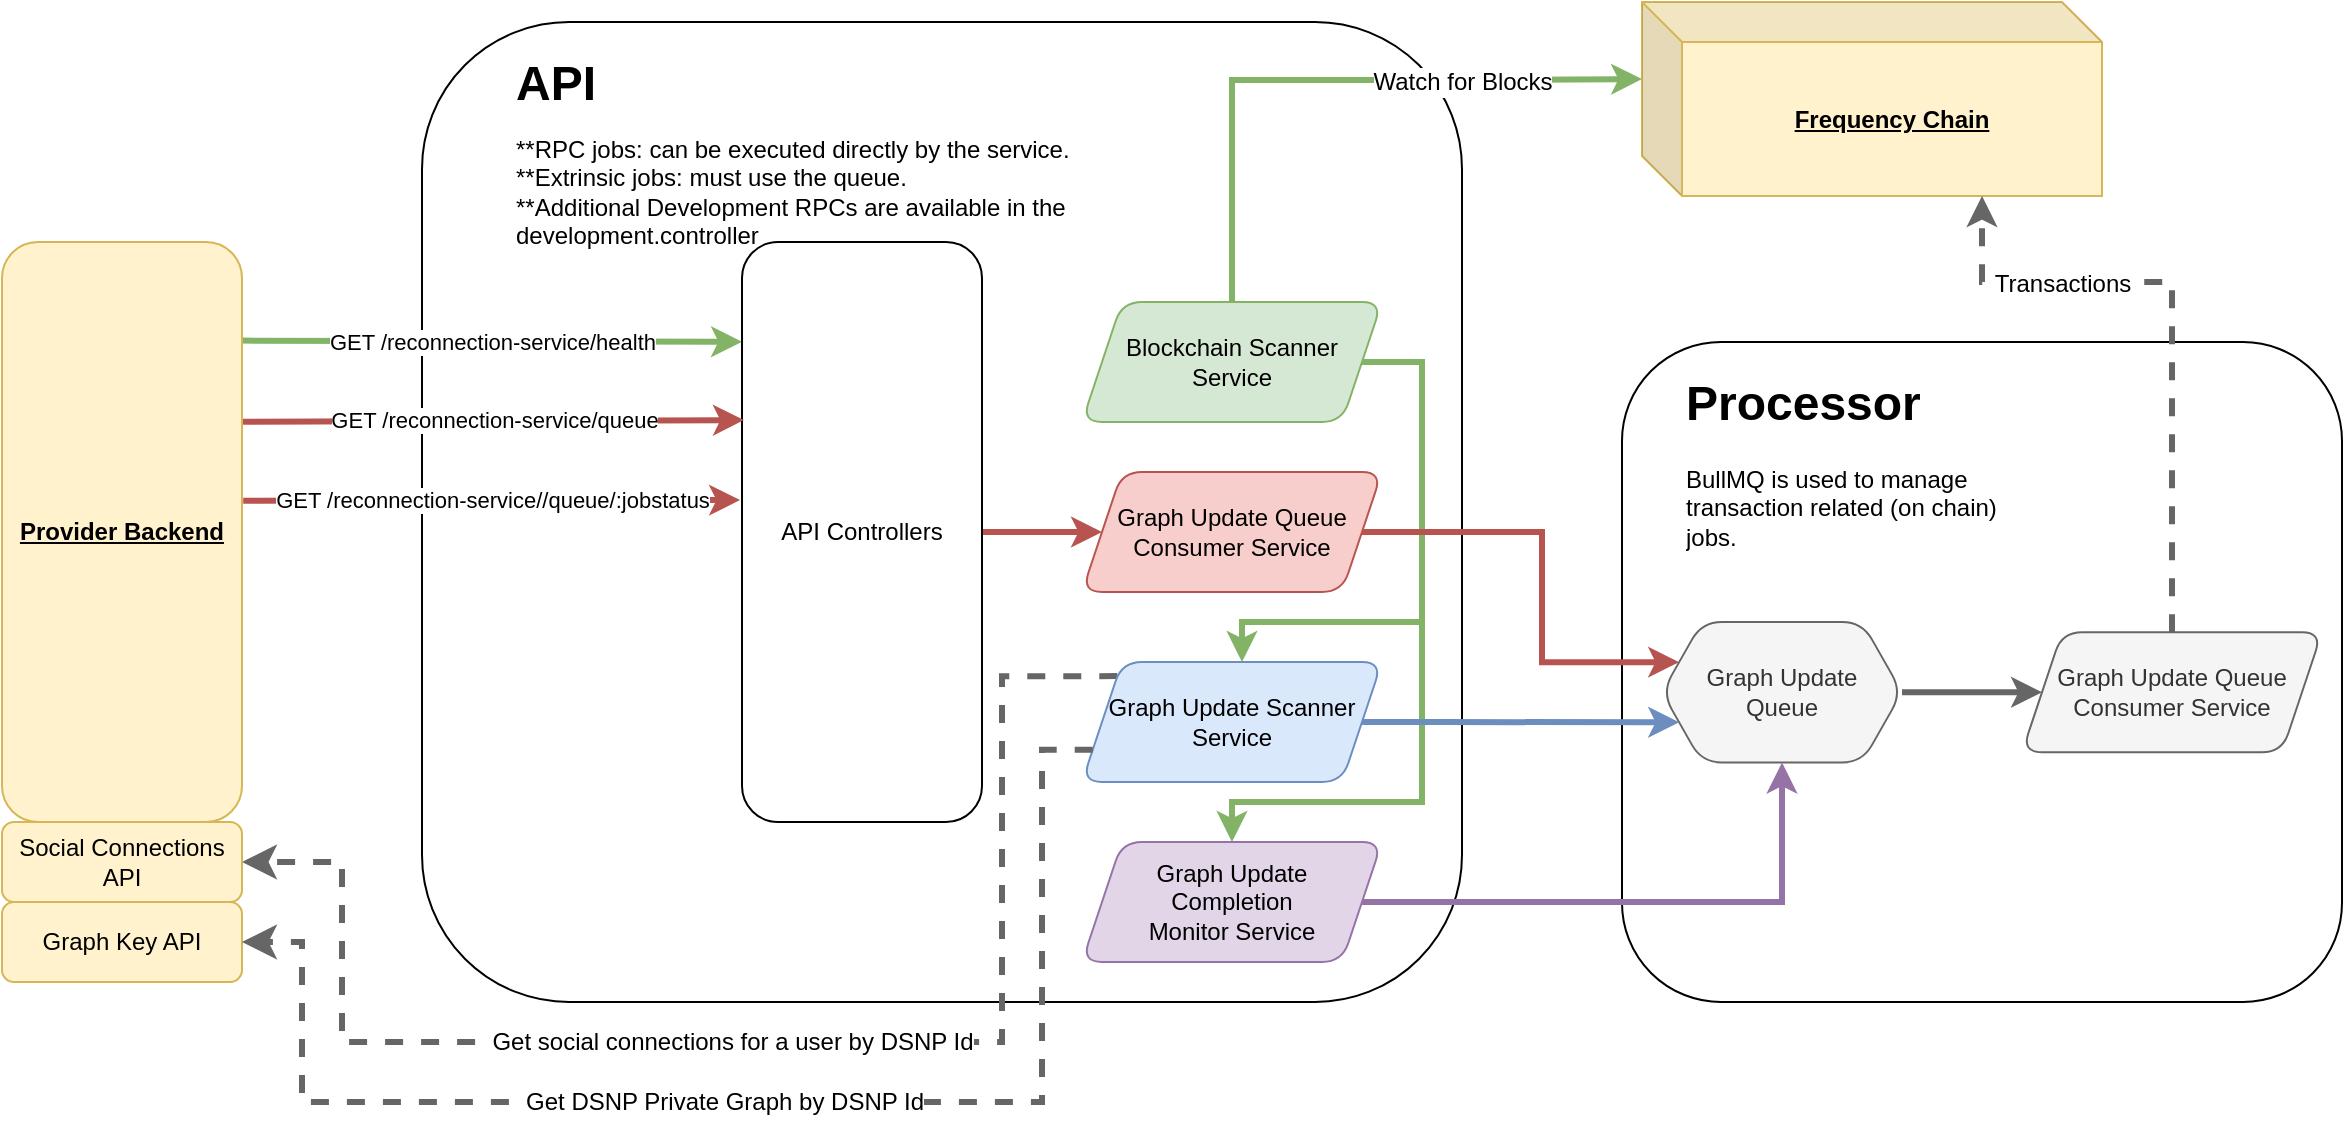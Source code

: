 <mxfile version="23.0.2" type="device">
  <diagram id="-NZCvJOlYVIJsy2IGn_z" name="Page-1">
    <mxGraphModel dx="2284" dy="879" grid="1" gridSize="10" guides="1" tooltips="1" connect="1" arrows="1" fold="1" page="1" pageScale="1" pageWidth="850" pageHeight="1100" math="0" shadow="0">
      <root>
        <mxCell id="0" />
        <mxCell id="1" parent="0" />
        <mxCell id="33" value="" style="rounded=1;whiteSpace=wrap;html=1;" parent="1" vertex="1">
          <mxGeometry x="-280" y="240" width="520" height="490" as="geometry" />
        </mxCell>
        <mxCell id="34" value="" style="rounded=1;whiteSpace=wrap;html=1;" parent="1" vertex="1">
          <mxGeometry x="320" y="400" width="360" height="330" as="geometry" />
        </mxCell>
        <mxCell id="35" value="GET /reconnection-service/health" style="endArrow=classic;html=1;rounded=0;fillColor=#d5e8d4;strokeColor=#82b366;strokeWidth=3;exitX=0.996;exitY=0.17;exitDx=0;exitDy=0;exitPerimeter=0;entryX=0;entryY=0.172;entryDx=0;entryDy=0;entryPerimeter=0;" parent="1" source="45" target="41" edge="1">
          <mxGeometry width="50" height="50" relative="1" as="geometry">
            <mxPoint x="-260" y="400" as="sourcePoint" />
            <mxPoint x="-140" y="400" as="targetPoint" />
          </mxGeometry>
        </mxCell>
        <mxCell id="8ixYzzpMh5PxH4ddAJ65-78" style="edgeStyle=orthogonalEdgeStyle;rounded=0;hachureGap=4;orthogonalLoop=1;jettySize=auto;html=1;exitX=1;exitY=0.5;exitDx=0;exitDy=0;entryX=0;entryY=0.5;entryDx=0;entryDy=0;fontFamily=Architects Daughter;fontSource=https%3A%2F%2Ffonts.googleapis.com%2Fcss%3Ffamily%3DArchitects%2BDaughter;fontSize=16;fillColor=#f8cecc;strokeColor=#b85450;strokeWidth=3;" edge="1" parent="1" source="41" target="8ixYzzpMh5PxH4ddAJ65-77">
          <mxGeometry relative="1" as="geometry" />
        </mxCell>
        <mxCell id="41" value="API Controllers" style="rounded=1;whiteSpace=wrap;html=1;" parent="1" vertex="1">
          <mxGeometry x="-120" y="350" width="120" height="290" as="geometry" />
        </mxCell>
        <mxCell id="42" value="&lt;div&gt;GET /reconnection-service/queue&lt;/div&gt;" style="endArrow=classic;html=1;rounded=0;entryX=0.008;entryY=0.307;entryDx=0;entryDy=0;fillColor=#f8cecc;strokeColor=#b85450;strokeWidth=3;entryPerimeter=0;exitX=0.998;exitY=0.31;exitDx=0;exitDy=0;exitPerimeter=0;" parent="1" source="45" target="41" edge="1">
          <mxGeometry x="0.003" width="50" height="50" relative="1" as="geometry">
            <mxPoint x="-260" y="439" as="sourcePoint" />
            <mxPoint x="-140" y="470" as="targetPoint" />
            <mxPoint as="offset" />
          </mxGeometry>
        </mxCell>
        <mxCell id="43" value="&lt;div&gt;GET /reconnection-service//queue/:jobstatus&lt;/div&gt;" style="endArrow=classic;html=1;rounded=0;entryX=-0.008;entryY=0.445;entryDx=0;entryDy=0;fillColor=#f8cecc;strokeColor=#b85450;strokeWidth=3;entryPerimeter=0;exitX=1.005;exitY=0.446;exitDx=0;exitDy=0;exitPerimeter=0;" parent="1" source="45" target="41" edge="1">
          <mxGeometry width="50" height="50" relative="1" as="geometry">
            <mxPoint x="-270" y="479" as="sourcePoint" />
            <mxPoint x="-130" y="490" as="targetPoint" />
          </mxGeometry>
        </mxCell>
        <mxCell id="45" value="&lt;u&gt;&lt;b&gt;Provider Backend&lt;/b&gt;&lt;/u&gt;" style="rounded=1;whiteSpace=wrap;html=1;fillColor=#fff2cc;strokeColor=#d6b656;fontColor=#000000;" parent="1" vertex="1">
          <mxGeometry x="-490" y="350" width="120" height="290" as="geometry" />
        </mxCell>
        <mxCell id="46" value="" style="endArrow=classic;html=1;rounded=0;fontSize=12;startSize=8;endSize=8;edgeStyle=orthogonalEdgeStyle;strokeWidth=3;fillColor=#f5f5f5;strokeColor=#666666;dashed=1;entryX=1;entryY=0.5;entryDx=0;entryDy=0;exitX=0;exitY=0;exitDx=0;exitDy=0;" parent="1" source="8ixYzzpMh5PxH4ddAJ65-80" target="49" edge="1">
          <mxGeometry width="50" height="50" relative="1" as="geometry">
            <mxPoint x="160" y="680" as="sourcePoint" />
            <mxPoint x="-520" y="720" as="targetPoint" />
            <Array as="points">
              <mxPoint x="10" y="567" />
              <mxPoint x="10" y="750" />
              <mxPoint x="-320" y="750" />
              <mxPoint x="-320" y="660" />
            </Array>
          </mxGeometry>
        </mxCell>
        <mxCell id="47" value="Get social connections for a user by DSNP Id" style="edgeLabel;html=1;align=center;verticalAlign=middle;resizable=0;points=[];fontSize=12;" parent="46" vertex="1" connectable="0">
          <mxGeometry x="0.056" relative="1" as="geometry">
            <mxPoint x="-1" as="offset" />
          </mxGeometry>
        </mxCell>
        <mxCell id="49" value="Social Connections API" style="rounded=1;whiteSpace=wrap;html=1;fillColor=#fff2cc;strokeColor=#d6b656;fontColor=#000000;" parent="1" vertex="1">
          <mxGeometry x="-490" y="640" width="120" height="40" as="geometry" />
        </mxCell>
        <mxCell id="58" value="&lt;h1 style=&quot;margin-top: 0px;&quot;&gt;Processor&lt;/h1&gt;&lt;p&gt;BullMQ is used to manage transaction related (on chain) jobs.&lt;/p&gt;" style="text;html=1;whiteSpace=wrap;overflow=hidden;rounded=0;fontFamily=Helvetica;fontSize=12;fontColor=default;" parent="1" vertex="1">
          <mxGeometry x="350" y="409.75" width="170" height="120" as="geometry" />
        </mxCell>
        <mxCell id="59" value="&lt;h1 style=&quot;margin-top: 0px;&quot;&gt;&lt;span style=&quot;background-color: initial;&quot;&gt;API&lt;/span&gt;&lt;/h1&gt;" style="text;html=1;whiteSpace=wrap;overflow=hidden;rounded=0;fontFamily=Helvetica;fontSize=12;fontColor=default;" parent="1" vertex="1">
          <mxGeometry x="-235" y="250" width="295" height="40" as="geometry" />
        </mxCell>
        <mxCell id="8ixYzzpMh5PxH4ddAJ65-94" style="edgeStyle=orthogonalEdgeStyle;rounded=0;hachureGap=4;orthogonalLoop=1;jettySize=auto;html=1;exitX=1;exitY=0.5;exitDx=0;exitDy=0;fontFamily=Architects Daughter;fontSource=https%3A%2F%2Ffonts.googleapis.com%2Fcss%3Ffamily%3DArchitects%2BDaughter;fontSize=16;fillColor=#f5f5f5;strokeColor=#666666;strokeWidth=3;" edge="1" parent="1" source="64" target="8ixYzzpMh5PxH4ddAJ65-93">
          <mxGeometry relative="1" as="geometry" />
        </mxCell>
        <mxCell id="64" value="Graph Update&lt;br&gt;Queue" style="shape=hexagon;perimeter=hexagonPerimeter2;whiteSpace=wrap;html=1;fixedSize=1;rounded=1;strokeColor=#666666;align=center;verticalAlign=middle;fontFamily=Helvetica;fontSize=12;fillColor=#f5f5f5;fontColor=#333333;" parent="1" vertex="1">
          <mxGeometry x="340" y="540" width="120" height="70.25" as="geometry" />
        </mxCell>
        <mxCell id="65" value="&lt;u&gt;&lt;b&gt;Frequency Chain&lt;/b&gt;&lt;/u&gt;" style="shape=cube;whiteSpace=wrap;html=1;boundedLbl=1;backgroundOutline=1;darkOpacity=0.05;darkOpacity2=0.1;rounded=1;strokeColor=#d6b656;align=center;verticalAlign=middle;fontFamily=Helvetica;fontSize=12;fillColor=#fff2cc;fontColor=#000000;" parent="1" vertex="1">
          <mxGeometry x="330" y="230" width="230" height="97" as="geometry" />
        </mxCell>
        <mxCell id="66" style="edgeStyle=orthogonalEdgeStyle;rounded=0;orthogonalLoop=1;jettySize=auto;html=1;entryX=0;entryY=0;entryDx=0;entryDy=38.5;entryPerimeter=0;fontFamily=Helvetica;fontSize=12;fontColor=default;fillColor=#d5e8d4;strokeColor=#82b366;strokeWidth=3;exitX=0.5;exitY=0;exitDx=0;exitDy=0;" parent="1" source="8ixYzzpMh5PxH4ddAJ65-73" target="65" edge="1">
          <mxGeometry relative="1" as="geometry">
            <Array as="points">
              <mxPoint x="125" y="269" />
              <mxPoint x="260" y="269" />
            </Array>
            <mxPoint x="200" y="290" as="sourcePoint" />
          </mxGeometry>
        </mxCell>
        <mxCell id="67" value="Watch for Blocks" style="edgeLabel;html=1;align=center;verticalAlign=middle;resizable=0;points=[];rounded=1;strokeColor=default;fontFamily=Helvetica;fontSize=12;fontColor=default;fillColor=default;" parent="66" vertex="1" connectable="0">
          <mxGeometry x="-0.038" y="-2" relative="1" as="geometry">
            <mxPoint x="74" y="-1" as="offset" />
          </mxGeometry>
        </mxCell>
        <mxCell id="68" style="edgeStyle=orthogonalEdgeStyle;rounded=0;orthogonalLoop=1;jettySize=auto;html=1;fontFamily=Helvetica;fontSize=12;fontColor=default;fillColor=#f5f5f5;strokeColor=#666666;strokeWidth=3;dashed=1;entryX=0;entryY=0;entryDx=170;entryDy=97;entryPerimeter=0;exitX=0.5;exitY=0;exitDx=0;exitDy=0;" parent="1" source="8ixYzzpMh5PxH4ddAJ65-93" target="65" edge="1">
          <mxGeometry relative="1" as="geometry">
            <Array as="points">
              <mxPoint x="595" y="370" />
              <mxPoint x="500" y="370" />
            </Array>
          </mxGeometry>
        </mxCell>
        <mxCell id="69" value="Transactions" style="edgeLabel;html=1;align=center;verticalAlign=middle;resizable=0;points=[];rounded=1;strokeColor=default;fontFamily=Helvetica;fontSize=12;fontColor=default;fillColor=default;" parent="68" vertex="1" connectable="0">
          <mxGeometry x="0.754" y="-4" relative="1" as="geometry">
            <mxPoint x="36" y="5" as="offset" />
          </mxGeometry>
        </mxCell>
        <mxCell id="8ixYzzpMh5PxH4ddAJ65-72" value="**RPC jobs: can be executed directly by the service.&lt;br&gt;**Extrinsic jobs: must use the queue.&lt;br&gt;**Additional Development RPCs are available in the development.controller" style="text;html=1;whiteSpace=wrap;overflow=hidden;rounded=0;" vertex="1" parent="1">
          <mxGeometry x="-235" y="290" width="295" height="80" as="geometry" />
        </mxCell>
        <mxCell id="8ixYzzpMh5PxH4ddAJ65-91" style="edgeStyle=orthogonalEdgeStyle;rounded=0;hachureGap=4;orthogonalLoop=1;jettySize=auto;html=1;entryX=0.5;entryY=0;entryDx=0;entryDy=0;fontFamily=Architects Daughter;fontSource=https%3A%2F%2Ffonts.googleapis.com%2Fcss%3Ffamily%3DArchitects%2BDaughter;fontSize=16;strokeWidth=3;fillColor=#d5e8d4;strokeColor=#82b366;exitX=1;exitY=0.5;exitDx=0;exitDy=0;" edge="1" parent="1" source="8ixYzzpMh5PxH4ddAJ65-73" target="8ixYzzpMh5PxH4ddAJ65-84">
          <mxGeometry relative="1" as="geometry">
            <Array as="points">
              <mxPoint x="220" y="410" />
              <mxPoint x="220" y="630" />
              <mxPoint x="125" y="630" />
            </Array>
          </mxGeometry>
        </mxCell>
        <mxCell id="8ixYzzpMh5PxH4ddAJ65-92" style="edgeStyle=orthogonalEdgeStyle;rounded=0;hachureGap=4;orthogonalLoop=1;jettySize=auto;html=1;exitX=1;exitY=0.5;exitDx=0;exitDy=0;fontFamily=Architects Daughter;fontSource=https%3A%2F%2Ffonts.googleapis.com%2Fcss%3Ffamily%3DArchitects%2BDaughter;fontSize=16;fillColor=#d5e8d4;strokeColor=#82b366;strokeWidth=3;" edge="1" parent="1" source="8ixYzzpMh5PxH4ddAJ65-73" target="8ixYzzpMh5PxH4ddAJ65-80">
          <mxGeometry relative="1" as="geometry">
            <Array as="points">
              <mxPoint x="220" y="410" />
              <mxPoint x="220" y="540" />
              <mxPoint x="130" y="540" />
            </Array>
          </mxGeometry>
        </mxCell>
        <mxCell id="8ixYzzpMh5PxH4ddAJ65-73" value="Blockchain Scanner Service" style="shape=parallelogram;perimeter=parallelogramPerimeter;whiteSpace=wrap;html=1;fixedSize=1;rounded=1;strokeColor=#82b366;align=center;verticalAlign=middle;fontFamily=Helvetica;fontSize=12;fillColor=#d5e8d4;fontColor=#000000;" vertex="1" parent="1">
          <mxGeometry x="50" y="380" width="150" height="60" as="geometry" />
        </mxCell>
        <mxCell id="8ixYzzpMh5PxH4ddAJ65-89" style="edgeStyle=orthogonalEdgeStyle;rounded=0;hachureGap=4;orthogonalLoop=1;jettySize=auto;html=1;entryX=0;entryY=0.25;entryDx=0;entryDy=0;fontFamily=Architects Daughter;fontSource=https%3A%2F%2Ffonts.googleapis.com%2Fcss%3Ffamily%3DArchitects%2BDaughter;fontSize=16;strokeWidth=3;fillColor=#f8cecc;strokeColor=#b85450;" edge="1" parent="1" source="8ixYzzpMh5PxH4ddAJ65-77" target="64">
          <mxGeometry relative="1" as="geometry">
            <Array as="points">
              <mxPoint x="280" y="495" />
              <mxPoint x="280" y="560" />
            </Array>
          </mxGeometry>
        </mxCell>
        <mxCell id="8ixYzzpMh5PxH4ddAJ65-77" value="Graph Update Queue Consumer Service" style="shape=parallelogram;perimeter=parallelogramPerimeter;whiteSpace=wrap;html=1;fixedSize=1;rounded=1;strokeColor=#b85450;align=center;verticalAlign=middle;fontFamily=Helvetica;fontSize=12;fillColor=#f8cecc;" vertex="1" parent="1">
          <mxGeometry x="50" y="465" width="150" height="60" as="geometry" />
        </mxCell>
        <mxCell id="8ixYzzpMh5PxH4ddAJ65-83" style="edgeStyle=orthogonalEdgeStyle;rounded=0;hachureGap=4;orthogonalLoop=1;jettySize=auto;html=1;entryX=0;entryY=0.75;entryDx=0;entryDy=0;fontFamily=Architects Daughter;fontSource=https%3A%2F%2Ffonts.googleapis.com%2Fcss%3Ffamily%3DArchitects%2BDaughter;fontSize=16;strokeWidth=3;fillColor=#dae8fc;strokeColor=#6c8ebf;exitX=1;exitY=0.5;exitDx=0;exitDy=0;" edge="1" parent="1" source="8ixYzzpMh5PxH4ddAJ65-80" target="64">
          <mxGeometry relative="1" as="geometry">
            <Array as="points">
              <mxPoint x="230" y="590" />
              <mxPoint x="230" y="590" />
            </Array>
          </mxGeometry>
        </mxCell>
        <mxCell id="8ixYzzpMh5PxH4ddAJ65-80" value="Graph Update Scanner Service" style="shape=parallelogram;perimeter=parallelogramPerimeter;whiteSpace=wrap;html=1;fixedSize=1;rounded=1;strokeColor=#6c8ebf;align=center;verticalAlign=middle;fontFamily=Helvetica;fontSize=12;fillColor=#dae8fc;" vertex="1" parent="1">
          <mxGeometry x="50" y="560" width="150" height="60" as="geometry" />
        </mxCell>
        <mxCell id="8ixYzzpMh5PxH4ddAJ65-95" style="edgeStyle=orthogonalEdgeStyle;rounded=0;hachureGap=4;orthogonalLoop=1;jettySize=auto;html=1;entryX=0.5;entryY=1;entryDx=0;entryDy=0;fontFamily=Architects Daughter;fontSource=https%3A%2F%2Ffonts.googleapis.com%2Fcss%3Ffamily%3DArchitects%2BDaughter;fontSize=16;fillColor=#e1d5e7;strokeColor=#9673a6;strokeWidth=3;" edge="1" parent="1" source="8ixYzzpMh5PxH4ddAJ65-84" target="64">
          <mxGeometry relative="1" as="geometry" />
        </mxCell>
        <mxCell id="8ixYzzpMh5PxH4ddAJ65-84" value="Graph Update&lt;br&gt;Completion&lt;br&gt;Monitor Service" style="shape=parallelogram;perimeter=parallelogramPerimeter;whiteSpace=wrap;html=1;fixedSize=1;rounded=1;strokeColor=#9673a6;align=center;verticalAlign=middle;fontFamily=Helvetica;fontSize=12;fillColor=#e1d5e7;strokeWidth=1;" vertex="1" parent="1">
          <mxGeometry x="50" y="650" width="150" height="60" as="geometry" />
        </mxCell>
        <mxCell id="8ixYzzpMh5PxH4ddAJ65-93" value="Graph Update Queue Consumer Service" style="shape=parallelogram;perimeter=parallelogramPerimeter;whiteSpace=wrap;html=1;fixedSize=1;rounded=1;strokeColor=#666666;align=center;verticalAlign=middle;fontFamily=Helvetica;fontSize=12;fillColor=#f5f5f5;fontColor=#333333;" vertex="1" parent="1">
          <mxGeometry x="520" y="545.12" width="150" height="60" as="geometry" />
        </mxCell>
        <mxCell id="8ixYzzpMh5PxH4ddAJ65-96" value="Graph Key API" style="rounded=1;whiteSpace=wrap;html=1;fillColor=#fff2cc;strokeColor=#d6b656;fontColor=#000000;" vertex="1" parent="1">
          <mxGeometry x="-490" y="680" width="120" height="40" as="geometry" />
        </mxCell>
        <mxCell id="8ixYzzpMh5PxH4ddAJ65-97" value="" style="endArrow=classic;html=1;rounded=0;fontSize=12;startSize=8;endSize=8;edgeStyle=orthogonalEdgeStyle;strokeWidth=3;fillColor=#f5f5f5;strokeColor=#666666;dashed=1;entryX=1;entryY=0.5;entryDx=0;entryDy=0;exitX=0;exitY=0.75;exitDx=0;exitDy=0;" edge="1" parent="1" source="8ixYzzpMh5PxH4ddAJ65-80" target="8ixYzzpMh5PxH4ddAJ65-96">
          <mxGeometry width="50" height="50" relative="1" as="geometry">
            <mxPoint x="50" y="590" as="sourcePoint" />
            <mxPoint x="-370" y="670" as="targetPoint" />
            <Array as="points">
              <mxPoint x="30" y="604" />
              <mxPoint x="30" y="780" />
              <mxPoint x="-340" y="780" />
              <mxPoint x="-340" y="700" />
            </Array>
          </mxGeometry>
        </mxCell>
        <mxCell id="8ixYzzpMh5PxH4ddAJ65-98" value="Get DSNP Private Graph by DSNP Id" style="edgeLabel;html=1;align=center;verticalAlign=middle;resizable=0;points=[];fontSize=12;" vertex="1" connectable="0" parent="8ixYzzpMh5PxH4ddAJ65-97">
          <mxGeometry x="0.056" relative="1" as="geometry">
            <mxPoint x="-1" as="offset" />
          </mxGeometry>
        </mxCell>
      </root>
    </mxGraphModel>
  </diagram>
</mxfile>

